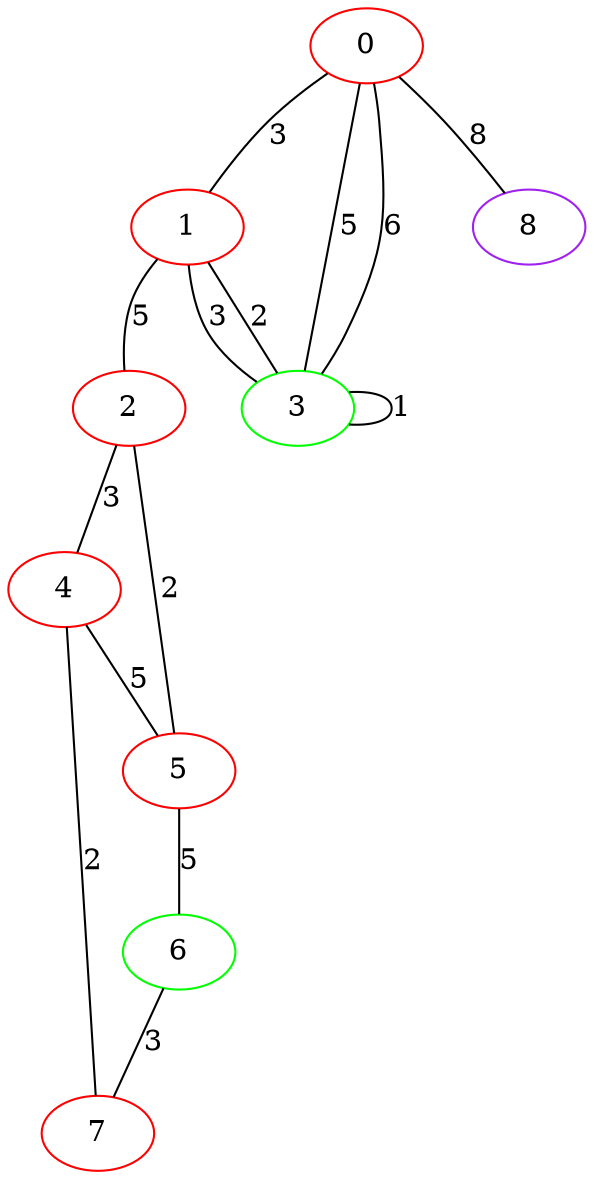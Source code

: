 graph "" {
0 [color=red, weight=1];
1 [color=red, weight=1];
2 [color=red, weight=1];
3 [color=green, weight=2];
4 [color=red, weight=1];
5 [color=red, weight=1];
6 [color=green, weight=2];
7 [color=red, weight=1];
8 [color=purple, weight=4];
0 -- 8  [key=0, label=8];
0 -- 1  [key=0, label=3];
0 -- 3  [key=0, label=5];
0 -- 3  [key=1, label=6];
1 -- 2  [key=0, label=5];
1 -- 3  [key=0, label=2];
1 -- 3  [key=1, label=3];
2 -- 4  [key=0, label=3];
2 -- 5  [key=0, label=2];
3 -- 3  [key=0, label=1];
4 -- 5  [key=0, label=5];
4 -- 7  [key=0, label=2];
5 -- 6  [key=0, label=5];
6 -- 7  [key=0, label=3];
}
